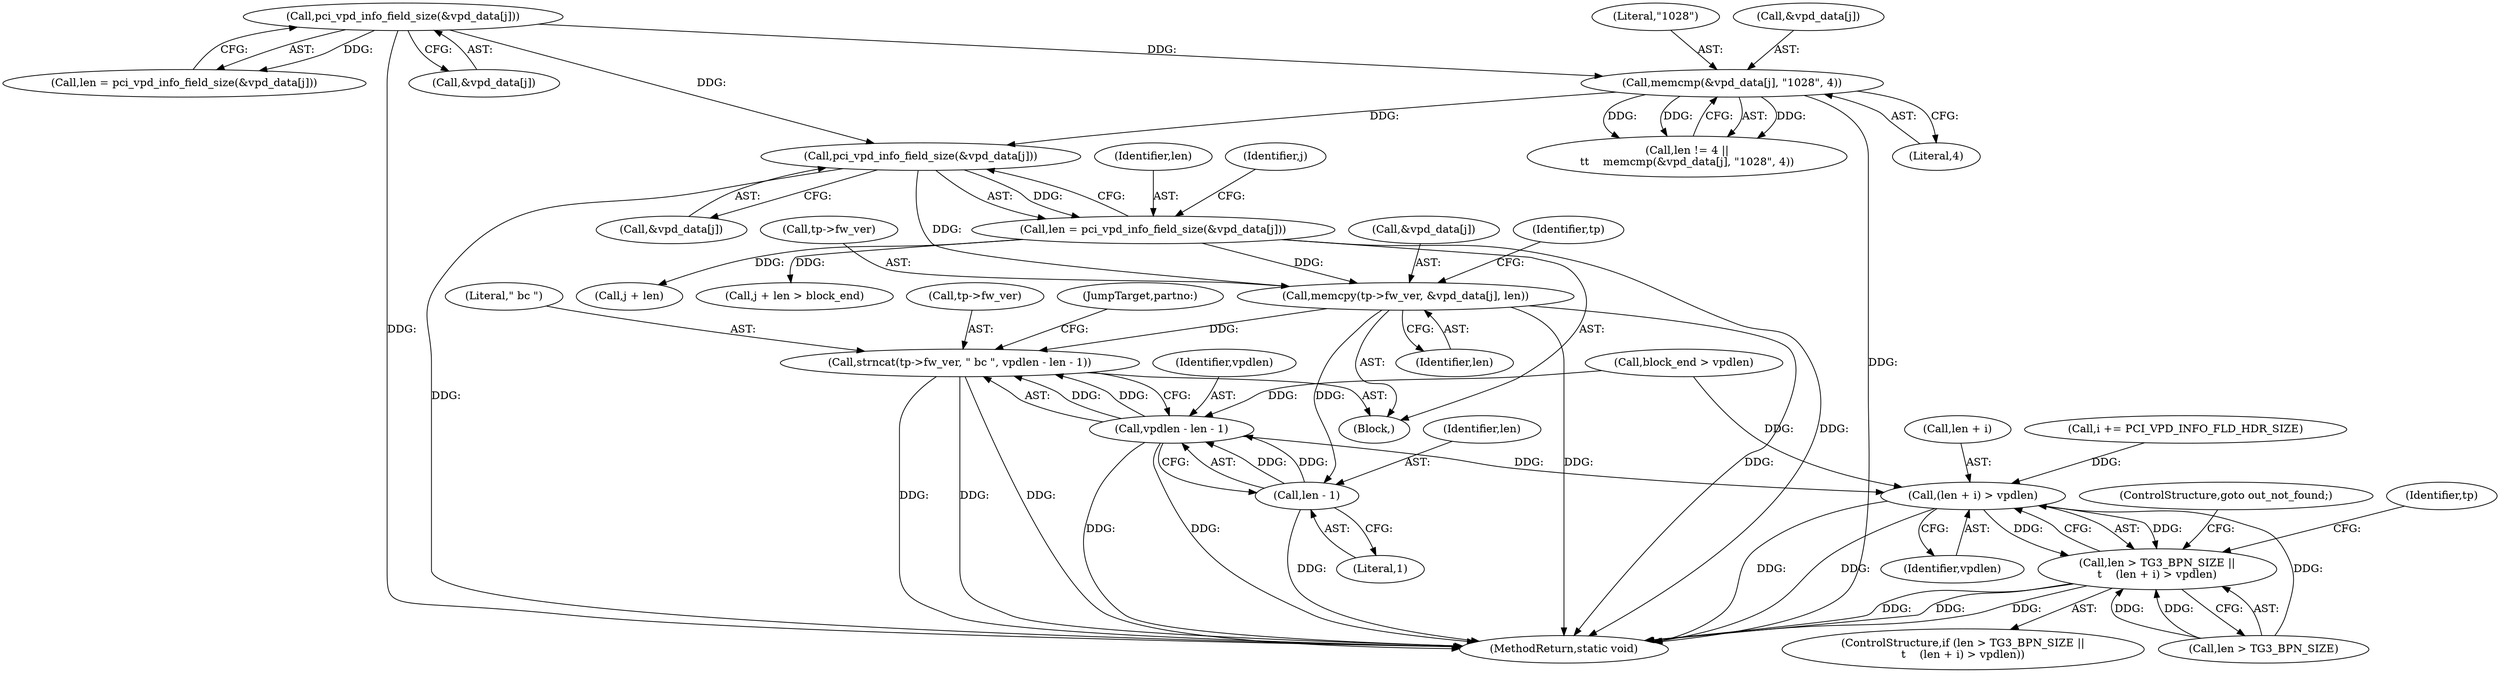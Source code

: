 digraph "0_linux_715230a44310a8cf66fbfb5a46f9a62a9b2de424@API" {
"1000229" [label="(Call,memcpy(tp->fw_ver, &vpd_data[j], len))"];
"1000214" [label="(Call,pci_vpd_info_field_size(&vpd_data[j]))"];
"1000192" [label="(Call,memcmp(&vpd_data[j], \"1028\", 4))"];
"1000173" [label="(Call,pci_vpd_info_field_size(&vpd_data[j]))"];
"1000212" [label="(Call,len = pci_vpd_info_field_size(&vpd_data[j]))"];
"1000238" [label="(Call,strncat(tp->fw_ver, \" bc \", vpdlen - len - 1))"];
"1000245" [label="(Call,len - 1)"];
"1000243" [label="(Call,vpdlen - len - 1)"];
"1000276" [label="(Call,(len + i) > vpdlen)"];
"1000272" [label="(Call,len > TG3_BPN_SIZE ||\n\t    (len + i) > vpdlen)"];
"1000188" [label="(Call,len != 4 ||\n\t\t    memcmp(&vpd_data[j], \"1028\", 4))"];
"1000212" [label="(Call,len = pci_vpd_info_field_size(&vpd_data[j]))"];
"1000239" [label="(Call,tp->fw_ver)"];
"1000272" [label="(Call,len > TG3_BPN_SIZE ||\n\t    (len + i) > vpdlen)"];
"1000280" [label="(Identifier,vpdlen)"];
"1000248" [label="(JumpTarget,partno:)"];
"1000242" [label="(Literal,\" bc \")"];
"1000244" [label="(Identifier,vpdlen)"];
"1000220" [label="(Identifier,j)"];
"1000237" [label="(Identifier,len)"];
"1000246" [label="(Identifier,len)"];
"1000214" [label="(Call,pci_vpd_info_field_size(&vpd_data[j]))"];
"1000155" [label="(Call,block_end > vpdlen)"];
"1000233" [label="(Call,&vpd_data[j])"];
"1000240" [label="(Identifier,tp)"];
"1000173" [label="(Call,pci_vpd_info_field_size(&vpd_data[j]))"];
"1000276" [label="(Call,(len + i) > vpdlen)"];
"1000171" [label="(Call,len = pci_vpd_info_field_size(&vpd_data[j]))"];
"1000230" [label="(Call,tp->fw_ver)"];
"1000229" [label="(Call,memcpy(tp->fw_ver, &vpd_data[j], len))"];
"1000213" [label="(Identifier,len)"];
"1000271" [label="(ControlStructure,if (len > TG3_BPN_SIZE ||\n\t    (len + i) > vpdlen))"];
"1000192" [label="(Call,memcmp(&vpd_data[j], \"1028\", 4))"];
"1000243" [label="(Call,vpdlen - len - 1)"];
"1000585" [label="(MethodReturn,static void)"];
"1000170" [label="(Block,)"];
"1000277" [label="(Call,len + i)"];
"1000238" [label="(Call,strncat(tp->fw_ver, \" bc \", vpdlen - len - 1))"];
"1000273" [label="(Call,len > TG3_BPN_SIZE)"];
"1000245" [label="(Call,len - 1)"];
"1000224" [label="(Call,j + len)"];
"1000174" [label="(Call,&vpd_data[j])"];
"1000215" [label="(Call,&vpd_data[j])"];
"1000223" [label="(Call,j + len > block_end)"];
"1000281" [label="(ControlStructure,goto out_not_found;)"];
"1000247" [label="(Literal,1)"];
"1000198" [label="(Literal,4)"];
"1000284" [label="(Identifier,tp)"];
"1000197" [label="(Literal,\"1028\")"];
"1000268" [label="(Call,i += PCI_VPD_INFO_FLD_HDR_SIZE)"];
"1000193" [label="(Call,&vpd_data[j])"];
"1000229" -> "1000170"  [label="AST: "];
"1000229" -> "1000237"  [label="CFG: "];
"1000230" -> "1000229"  [label="AST: "];
"1000233" -> "1000229"  [label="AST: "];
"1000237" -> "1000229"  [label="AST: "];
"1000240" -> "1000229"  [label="CFG: "];
"1000229" -> "1000585"  [label="DDG: "];
"1000229" -> "1000585"  [label="DDG: "];
"1000214" -> "1000229"  [label="DDG: "];
"1000212" -> "1000229"  [label="DDG: "];
"1000229" -> "1000238"  [label="DDG: "];
"1000229" -> "1000245"  [label="DDG: "];
"1000214" -> "1000212"  [label="AST: "];
"1000214" -> "1000215"  [label="CFG: "];
"1000215" -> "1000214"  [label="AST: "];
"1000212" -> "1000214"  [label="CFG: "];
"1000214" -> "1000585"  [label="DDG: "];
"1000214" -> "1000212"  [label="DDG: "];
"1000192" -> "1000214"  [label="DDG: "];
"1000173" -> "1000214"  [label="DDG: "];
"1000192" -> "1000188"  [label="AST: "];
"1000192" -> "1000198"  [label="CFG: "];
"1000193" -> "1000192"  [label="AST: "];
"1000197" -> "1000192"  [label="AST: "];
"1000198" -> "1000192"  [label="AST: "];
"1000188" -> "1000192"  [label="CFG: "];
"1000192" -> "1000585"  [label="DDG: "];
"1000192" -> "1000188"  [label="DDG: "];
"1000192" -> "1000188"  [label="DDG: "];
"1000192" -> "1000188"  [label="DDG: "];
"1000173" -> "1000192"  [label="DDG: "];
"1000173" -> "1000171"  [label="AST: "];
"1000173" -> "1000174"  [label="CFG: "];
"1000174" -> "1000173"  [label="AST: "];
"1000171" -> "1000173"  [label="CFG: "];
"1000173" -> "1000585"  [label="DDG: "];
"1000173" -> "1000171"  [label="DDG: "];
"1000212" -> "1000170"  [label="AST: "];
"1000213" -> "1000212"  [label="AST: "];
"1000220" -> "1000212"  [label="CFG: "];
"1000212" -> "1000585"  [label="DDG: "];
"1000212" -> "1000223"  [label="DDG: "];
"1000212" -> "1000224"  [label="DDG: "];
"1000238" -> "1000170"  [label="AST: "];
"1000238" -> "1000243"  [label="CFG: "];
"1000239" -> "1000238"  [label="AST: "];
"1000242" -> "1000238"  [label="AST: "];
"1000243" -> "1000238"  [label="AST: "];
"1000248" -> "1000238"  [label="CFG: "];
"1000238" -> "1000585"  [label="DDG: "];
"1000238" -> "1000585"  [label="DDG: "];
"1000238" -> "1000585"  [label="DDG: "];
"1000243" -> "1000238"  [label="DDG: "];
"1000243" -> "1000238"  [label="DDG: "];
"1000245" -> "1000243"  [label="AST: "];
"1000245" -> "1000247"  [label="CFG: "];
"1000246" -> "1000245"  [label="AST: "];
"1000247" -> "1000245"  [label="AST: "];
"1000243" -> "1000245"  [label="CFG: "];
"1000245" -> "1000585"  [label="DDG: "];
"1000245" -> "1000243"  [label="DDG: "];
"1000245" -> "1000243"  [label="DDG: "];
"1000244" -> "1000243"  [label="AST: "];
"1000243" -> "1000585"  [label="DDG: "];
"1000243" -> "1000585"  [label="DDG: "];
"1000155" -> "1000243"  [label="DDG: "];
"1000243" -> "1000276"  [label="DDG: "];
"1000276" -> "1000272"  [label="AST: "];
"1000276" -> "1000280"  [label="CFG: "];
"1000277" -> "1000276"  [label="AST: "];
"1000280" -> "1000276"  [label="AST: "];
"1000272" -> "1000276"  [label="CFG: "];
"1000276" -> "1000585"  [label="DDG: "];
"1000276" -> "1000585"  [label="DDG: "];
"1000276" -> "1000272"  [label="DDG: "];
"1000276" -> "1000272"  [label="DDG: "];
"1000273" -> "1000276"  [label="DDG: "];
"1000268" -> "1000276"  [label="DDG: "];
"1000155" -> "1000276"  [label="DDG: "];
"1000272" -> "1000271"  [label="AST: "];
"1000272" -> "1000273"  [label="CFG: "];
"1000273" -> "1000272"  [label="AST: "];
"1000281" -> "1000272"  [label="CFG: "];
"1000284" -> "1000272"  [label="CFG: "];
"1000272" -> "1000585"  [label="DDG: "];
"1000272" -> "1000585"  [label="DDG: "];
"1000272" -> "1000585"  [label="DDG: "];
"1000273" -> "1000272"  [label="DDG: "];
"1000273" -> "1000272"  [label="DDG: "];
}
